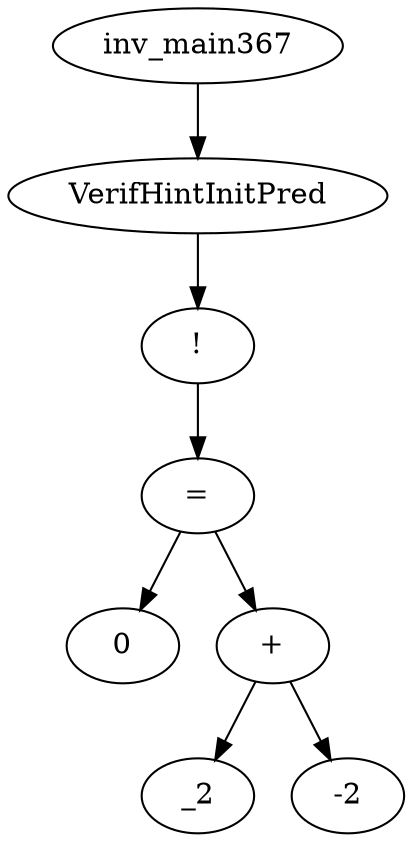 digraph dag {
0 [label="inv_main367"];
1 [label="VerifHintInitPred"];
2 [label="!"];
3 [label="="];
4 [label="0"];
5 [label="+"];
6 [label="_2"];
7 [label="-2"];
0->1
1->2
2->3
3->5
3 -> 4
5->7
5 -> 6
}
